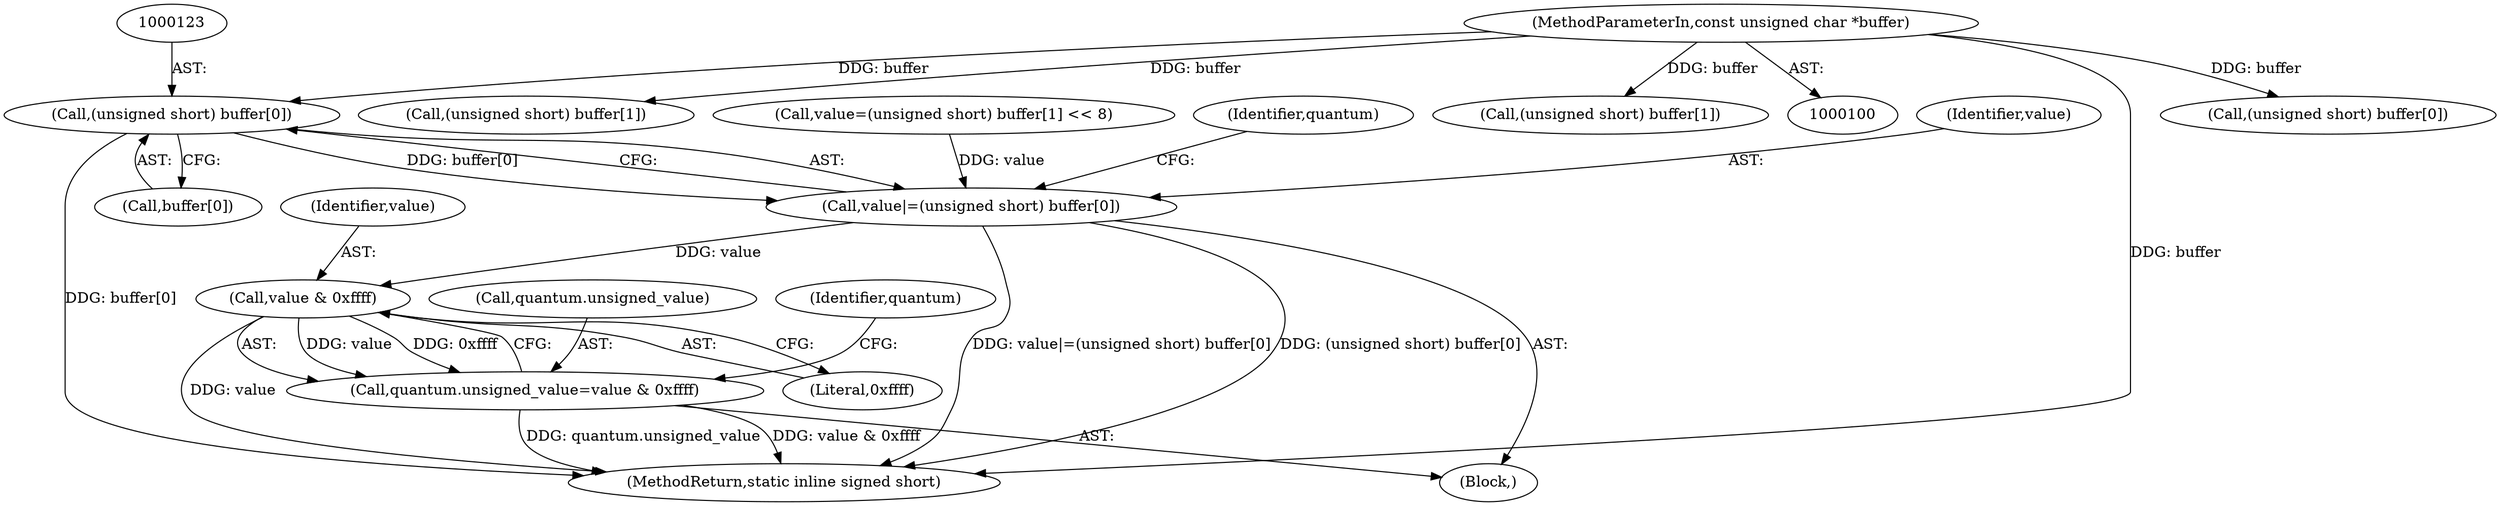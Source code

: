 digraph "0_ImageMagick_d8ab7f046587f2e9f734b687ba7e6e10147c294b_9@array" {
"1000122" [label="(Call,(unsigned short) buffer[0])"];
"1000102" [label="(MethodParameterIn,const unsigned char *buffer)"];
"1000120" [label="(Call,value|=(unsigned short) buffer[0])"];
"1000131" [label="(Call,value & 0xffff)"];
"1000127" [label="(Call,quantum.unsigned_value=value & 0xffff)"];
"1000122" [label="(Call,(unsigned short) buffer[0])"];
"1000141" [label="(Call,(unsigned short) buffer[0])"];
"1000128" [label="(Call,quantum.unsigned_value)"];
"1000121" [label="(Identifier,value)"];
"1000114" [label="(Call,(unsigned short) buffer[1])"];
"1000111" [label="(Call,value=(unsigned short) buffer[1] << 8)"];
"1000120" [label="(Call,value|=(unsigned short) buffer[0])"];
"1000131" [label="(Call,value & 0xffff)"];
"1000133" [label="(Literal,0xffff)"];
"1000136" [label="(Identifier,quantum)"];
"1000124" [label="(Call,buffer[0])"];
"1000149" [label="(Call,(unsigned short) buffer[1])"];
"1000110" [label="(Block,)"];
"1000102" [label="(MethodParameterIn,const unsigned char *buffer)"];
"1000129" [label="(Identifier,quantum)"];
"1000127" [label="(Call,quantum.unsigned_value=value & 0xffff)"];
"1000165" [label="(MethodReturn,static inline signed short)"];
"1000132" [label="(Identifier,value)"];
"1000122" -> "1000120"  [label="AST: "];
"1000122" -> "1000124"  [label="CFG: "];
"1000123" -> "1000122"  [label="AST: "];
"1000124" -> "1000122"  [label="AST: "];
"1000120" -> "1000122"  [label="CFG: "];
"1000122" -> "1000165"  [label="DDG: buffer[0]"];
"1000122" -> "1000120"  [label="DDG: buffer[0]"];
"1000102" -> "1000122"  [label="DDG: buffer"];
"1000102" -> "1000100"  [label="AST: "];
"1000102" -> "1000165"  [label="DDG: buffer"];
"1000102" -> "1000114"  [label="DDG: buffer"];
"1000102" -> "1000141"  [label="DDG: buffer"];
"1000102" -> "1000149"  [label="DDG: buffer"];
"1000120" -> "1000110"  [label="AST: "];
"1000121" -> "1000120"  [label="AST: "];
"1000129" -> "1000120"  [label="CFG: "];
"1000120" -> "1000165"  [label="DDG: value|=(unsigned short) buffer[0]"];
"1000120" -> "1000165"  [label="DDG: (unsigned short) buffer[0]"];
"1000111" -> "1000120"  [label="DDG: value"];
"1000120" -> "1000131"  [label="DDG: value"];
"1000131" -> "1000127"  [label="AST: "];
"1000131" -> "1000133"  [label="CFG: "];
"1000132" -> "1000131"  [label="AST: "];
"1000133" -> "1000131"  [label="AST: "];
"1000127" -> "1000131"  [label="CFG: "];
"1000131" -> "1000165"  [label="DDG: value"];
"1000131" -> "1000127"  [label="DDG: value"];
"1000131" -> "1000127"  [label="DDG: 0xffff"];
"1000127" -> "1000110"  [label="AST: "];
"1000128" -> "1000127"  [label="AST: "];
"1000136" -> "1000127"  [label="CFG: "];
"1000127" -> "1000165"  [label="DDG: quantum.unsigned_value"];
"1000127" -> "1000165"  [label="DDG: value & 0xffff"];
}
